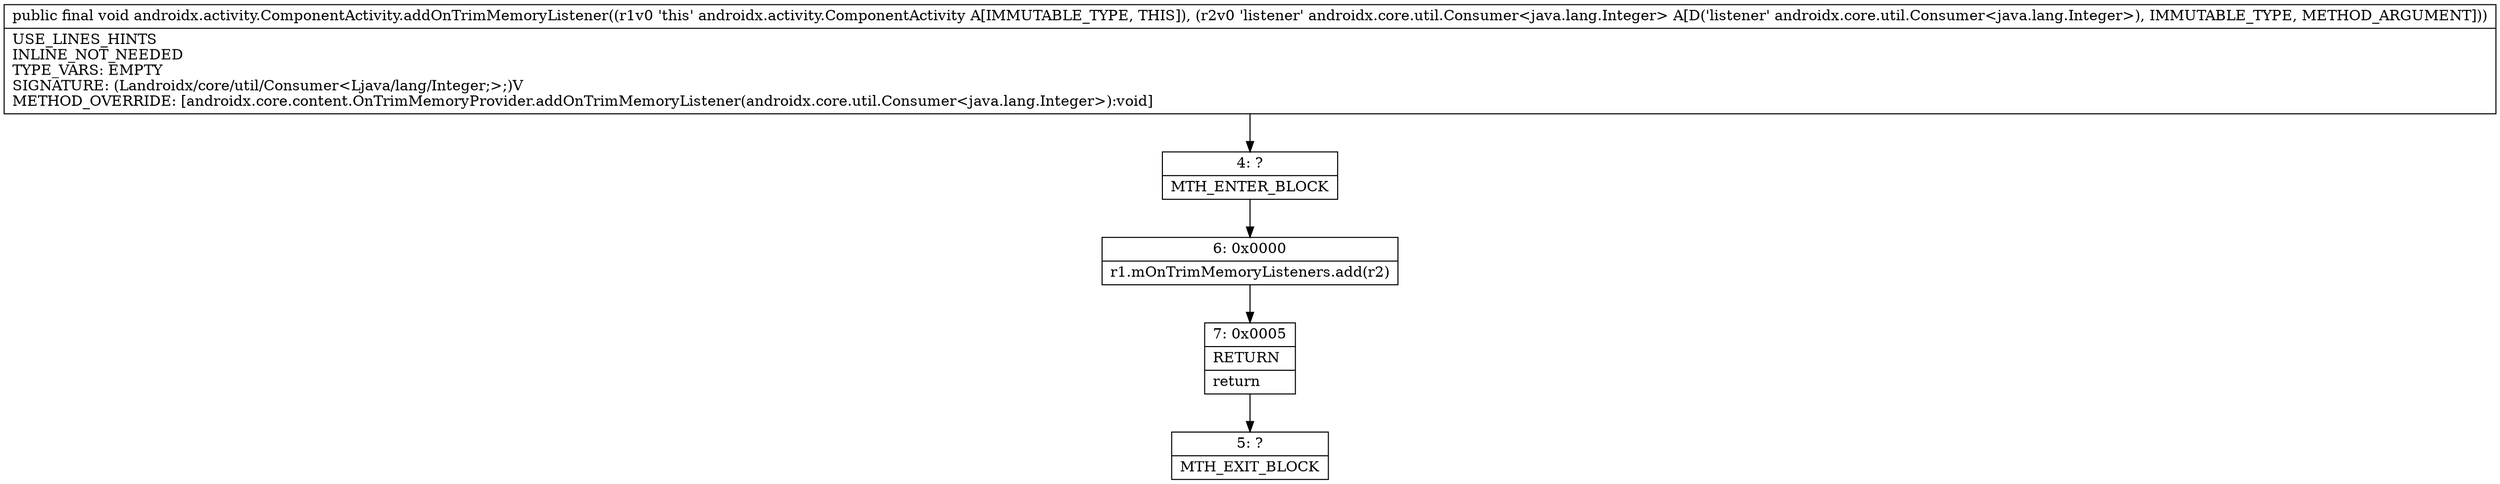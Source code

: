 digraph "CFG forandroidx.activity.ComponentActivity.addOnTrimMemoryListener(Landroidx\/core\/util\/Consumer;)V" {
Node_4 [shape=record,label="{4\:\ ?|MTH_ENTER_BLOCK\l}"];
Node_6 [shape=record,label="{6\:\ 0x0000|r1.mOnTrimMemoryListeners.add(r2)\l}"];
Node_7 [shape=record,label="{7\:\ 0x0005|RETURN\l|return\l}"];
Node_5 [shape=record,label="{5\:\ ?|MTH_EXIT_BLOCK\l}"];
MethodNode[shape=record,label="{public final void androidx.activity.ComponentActivity.addOnTrimMemoryListener((r1v0 'this' androidx.activity.ComponentActivity A[IMMUTABLE_TYPE, THIS]), (r2v0 'listener' androidx.core.util.Consumer\<java.lang.Integer\> A[D('listener' androidx.core.util.Consumer\<java.lang.Integer\>), IMMUTABLE_TYPE, METHOD_ARGUMENT]))  | USE_LINES_HINTS\lINLINE_NOT_NEEDED\lTYPE_VARS: EMPTY\lSIGNATURE: (Landroidx\/core\/util\/Consumer\<Ljava\/lang\/Integer;\>;)V\lMETHOD_OVERRIDE: [androidx.core.content.OnTrimMemoryProvider.addOnTrimMemoryListener(androidx.core.util.Consumer\<java.lang.Integer\>):void]\l}"];
MethodNode -> Node_4;Node_4 -> Node_6;
Node_6 -> Node_7;
Node_7 -> Node_5;
}

